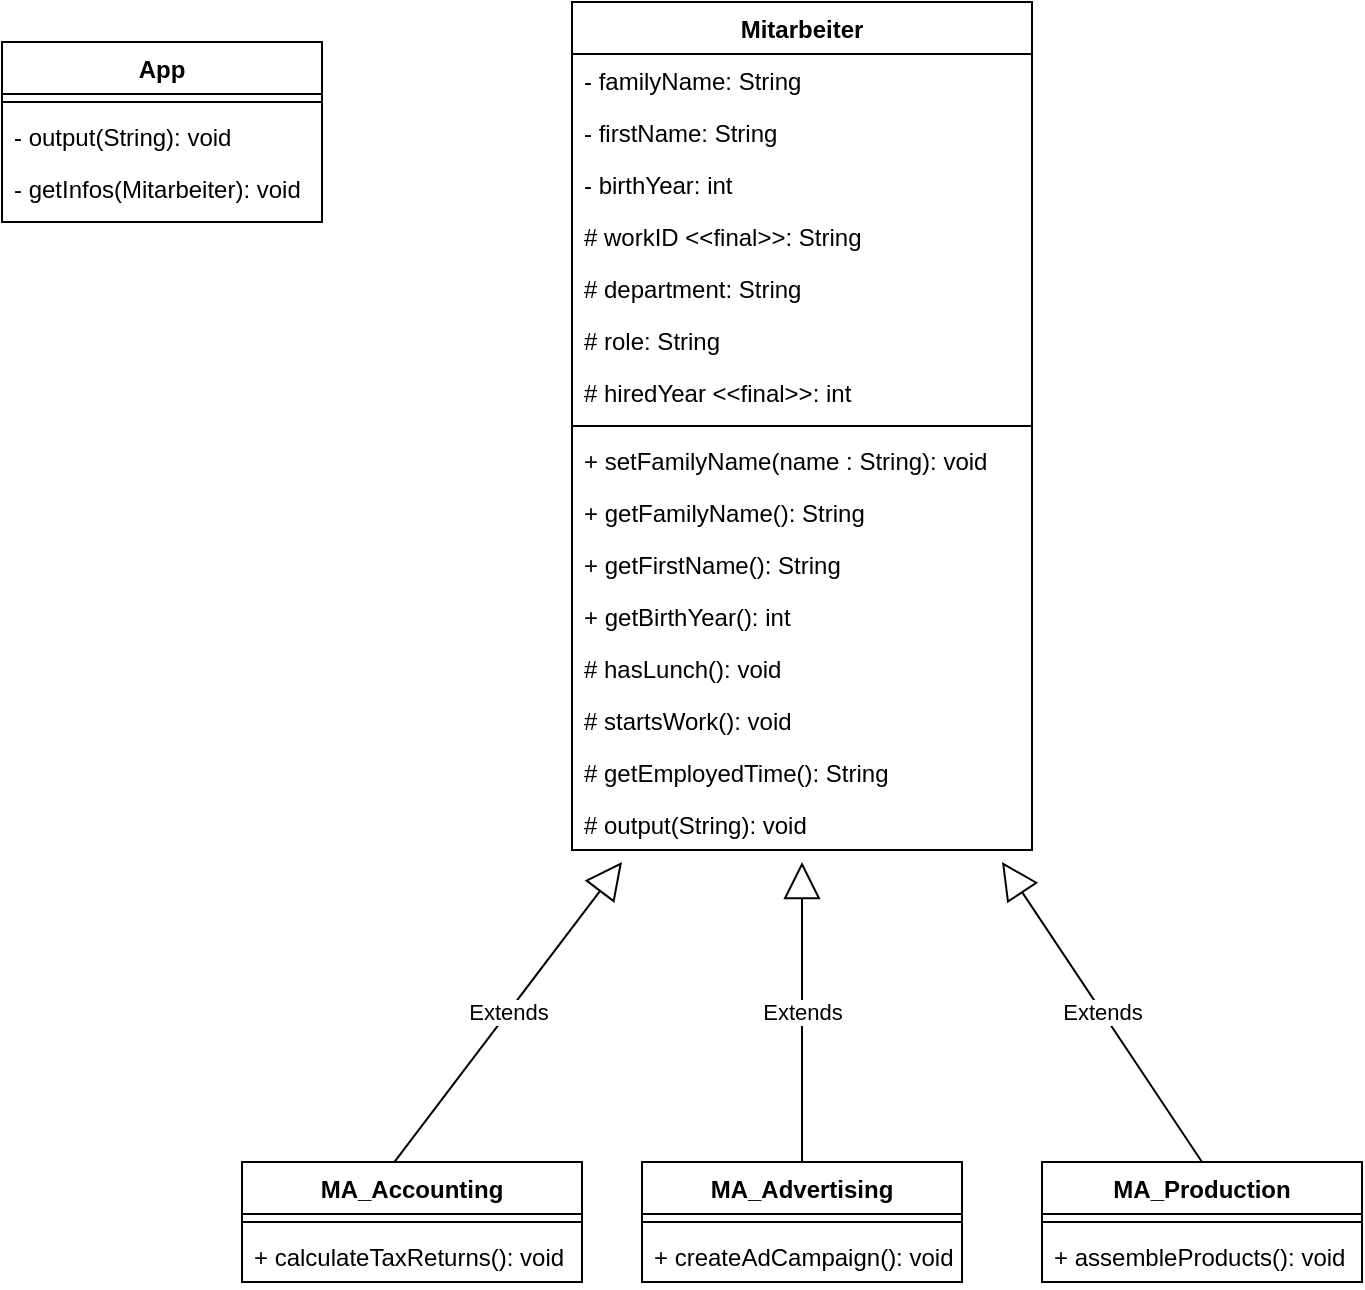 <mxfile pages="1">
    <diagram id="d2ii8HHGaeJqe1fxGpcZ" name="var_1">
        <mxGraphModel dx="383" dy="619" grid="1" gridSize="10" guides="1" tooltips="1" connect="1" arrows="1" fold="1" page="1" pageScale="1" pageWidth="1169" pageHeight="827" math="0" shadow="0">
            <root>
                <mxCell id="0"/>
                <mxCell id="1" parent="0"/>
                <mxCell id="HxzilzkeXnBnJLQ9JSz_-1" value="Mitarbeiter" style="swimlane;fontStyle=1;align=center;verticalAlign=top;childLayout=stackLayout;horizontal=1;startSize=26;horizontalStack=0;resizeParent=1;resizeParentMax=0;resizeLast=0;collapsible=1;marginBottom=0;" parent="1" vertex="1">
                    <mxGeometry x="445" y="20" width="230" height="424" as="geometry"/>
                </mxCell>
                <mxCell id="HxzilzkeXnBnJLQ9JSz_-2" value="- familyName: String" style="text;strokeColor=none;fillColor=none;align=left;verticalAlign=top;spacingLeft=4;spacingRight=4;overflow=hidden;rotatable=0;points=[[0,0.5],[1,0.5]];portConstraint=eastwest;" parent="HxzilzkeXnBnJLQ9JSz_-1" vertex="1">
                    <mxGeometry y="26" width="230" height="26" as="geometry"/>
                </mxCell>
                <mxCell id="HxzilzkeXnBnJLQ9JSz_-6" value="- firstName: String" style="text;strokeColor=none;fillColor=none;align=left;verticalAlign=top;spacingLeft=4;spacingRight=4;overflow=hidden;rotatable=0;points=[[0,0.5],[1,0.5]];portConstraint=eastwest;" parent="HxzilzkeXnBnJLQ9JSz_-1" vertex="1">
                    <mxGeometry y="52" width="230" height="26" as="geometry"/>
                </mxCell>
                <mxCell id="HxzilzkeXnBnJLQ9JSz_-20" value="- birthYear: int" style="text;strokeColor=none;fillColor=none;align=left;verticalAlign=top;spacingLeft=4;spacingRight=4;overflow=hidden;rotatable=0;points=[[0,0.5],[1,0.5]];portConstraint=eastwest;" parent="HxzilzkeXnBnJLQ9JSz_-1" vertex="1">
                    <mxGeometry y="78" width="230" height="26" as="geometry"/>
                </mxCell>
                <mxCell id="HxzilzkeXnBnJLQ9JSz_-22" value="# workID &lt;&lt;final&gt;&gt;: String" style="text;strokeColor=none;fillColor=none;align=left;verticalAlign=top;spacingLeft=4;spacingRight=4;overflow=hidden;rotatable=0;points=[[0,0.5],[1,0.5]];portConstraint=eastwest;" parent="HxzilzkeXnBnJLQ9JSz_-1" vertex="1">
                    <mxGeometry y="104" width="230" height="26" as="geometry"/>
                </mxCell>
                <mxCell id="HxzilzkeXnBnJLQ9JSz_-21" value="# department: String" style="text;strokeColor=none;fillColor=none;align=left;verticalAlign=top;spacingLeft=4;spacingRight=4;overflow=hidden;rotatable=0;points=[[0,0.5],[1,0.5]];portConstraint=eastwest;" parent="HxzilzkeXnBnJLQ9JSz_-1" vertex="1">
                    <mxGeometry y="130" width="230" height="26" as="geometry"/>
                </mxCell>
                <mxCell id="HxzilzkeXnBnJLQ9JSz_-5" value="# role: String" style="text;strokeColor=none;fillColor=none;align=left;verticalAlign=top;spacingLeft=4;spacingRight=4;overflow=hidden;rotatable=0;points=[[0,0.5],[1,0.5]];portConstraint=eastwest;" parent="HxzilzkeXnBnJLQ9JSz_-1" vertex="1">
                    <mxGeometry y="156" width="230" height="26" as="geometry"/>
                </mxCell>
                <mxCell id="2" value="# hiredYear &lt;&lt;final&gt;&gt;: int" style="text;strokeColor=none;fillColor=none;align=left;verticalAlign=top;spacingLeft=4;spacingRight=4;overflow=hidden;rotatable=0;points=[[0,0.5],[1,0.5]];portConstraint=eastwest;" parent="HxzilzkeXnBnJLQ9JSz_-1" vertex="1">
                    <mxGeometry y="182" width="230" height="26" as="geometry"/>
                </mxCell>
                <mxCell id="HxzilzkeXnBnJLQ9JSz_-3" value="" style="line;strokeWidth=1;fillColor=none;align=left;verticalAlign=middle;spacingTop=-1;spacingLeft=3;spacingRight=3;rotatable=0;labelPosition=right;points=[];portConstraint=eastwest;" parent="HxzilzkeXnBnJLQ9JSz_-1" vertex="1">
                    <mxGeometry y="208" width="230" height="8" as="geometry"/>
                </mxCell>
                <mxCell id="HxzilzkeXnBnJLQ9JSz_-4" value="+ setFamilyName(name : String): void" style="text;strokeColor=none;fillColor=none;align=left;verticalAlign=top;spacingLeft=4;spacingRight=4;overflow=hidden;rotatable=0;points=[[0,0.5],[1,0.5]];portConstraint=eastwest;" parent="HxzilzkeXnBnJLQ9JSz_-1" vertex="1">
                    <mxGeometry y="216" width="230" height="26" as="geometry"/>
                </mxCell>
                <mxCell id="HxzilzkeXnBnJLQ9JSz_-33" value="+ getFamilyName(): String" style="text;strokeColor=none;fillColor=none;align=left;verticalAlign=top;spacingLeft=4;spacingRight=4;overflow=hidden;rotatable=0;points=[[0,0.5],[1,0.5]];portConstraint=eastwest;" parent="HxzilzkeXnBnJLQ9JSz_-1" vertex="1">
                    <mxGeometry y="242" width="230" height="26" as="geometry"/>
                </mxCell>
                <mxCell id="HxzilzkeXnBnJLQ9JSz_-37" value="+ getFirstName(): String" style="text;strokeColor=none;fillColor=none;align=left;verticalAlign=top;spacingLeft=4;spacingRight=4;overflow=hidden;rotatable=0;points=[[0,0.5],[1,0.5]];portConstraint=eastwest;" parent="HxzilzkeXnBnJLQ9JSz_-1" vertex="1">
                    <mxGeometry y="268" width="230" height="26" as="geometry"/>
                </mxCell>
                <mxCell id="HxzilzkeXnBnJLQ9JSz_-38" value="+ getBirthYear(): int" style="text;strokeColor=none;fillColor=none;align=left;verticalAlign=top;spacingLeft=4;spacingRight=4;overflow=hidden;rotatable=0;points=[[0,0.5],[1,0.5]];portConstraint=eastwest;" parent="HxzilzkeXnBnJLQ9JSz_-1" vertex="1">
                    <mxGeometry y="294" width="230" height="26" as="geometry"/>
                </mxCell>
                <mxCell id="HxzilzkeXnBnJLQ9JSz_-81" value="# hasLunch(): void" style="text;strokeColor=none;fillColor=none;align=left;verticalAlign=top;spacingLeft=4;spacingRight=4;overflow=hidden;rotatable=0;points=[[0,0.5],[1,0.5]];portConstraint=eastwest;" parent="HxzilzkeXnBnJLQ9JSz_-1" vertex="1">
                    <mxGeometry y="320" width="230" height="26" as="geometry"/>
                </mxCell>
                <mxCell id="HxzilzkeXnBnJLQ9JSz_-82" value="# startsWork(): void" style="text;strokeColor=none;fillColor=none;align=left;verticalAlign=top;spacingLeft=4;spacingRight=4;overflow=hidden;rotatable=0;points=[[0,0.5],[1,0.5]];portConstraint=eastwest;" parent="HxzilzkeXnBnJLQ9JSz_-1" vertex="1">
                    <mxGeometry y="346" width="230" height="26" as="geometry"/>
                </mxCell>
                <mxCell id="3" value="# getEmployedTime(): String" style="text;strokeColor=none;fillColor=none;align=left;verticalAlign=top;spacingLeft=4;spacingRight=4;overflow=hidden;rotatable=0;points=[[0,0.5],[1,0.5]];portConstraint=eastwest;" parent="HxzilzkeXnBnJLQ9JSz_-1" vertex="1">
                    <mxGeometry y="372" width="230" height="26" as="geometry"/>
                </mxCell>
                <mxCell id="9" value="# output(String): void" style="text;strokeColor=none;fillColor=none;align=left;verticalAlign=top;spacingLeft=4;spacingRight=4;overflow=hidden;rotatable=0;points=[[0,0.5],[1,0.5]];portConstraint=eastwest;" parent="HxzilzkeXnBnJLQ9JSz_-1" vertex="1">
                    <mxGeometry y="398" width="230" height="26" as="geometry"/>
                </mxCell>
                <mxCell id="95ybf5Jd7rPmQPyVANxa-5" value="MA_Accounting" style="swimlane;fontStyle=1;align=center;verticalAlign=top;childLayout=stackLayout;horizontal=1;startSize=26;horizontalStack=0;resizeParent=1;resizeParentMax=0;resizeLast=0;collapsible=1;marginBottom=0;" parent="1" vertex="1">
                    <mxGeometry x="280" y="600" width="170" height="60" as="geometry"/>
                </mxCell>
                <mxCell id="95ybf5Jd7rPmQPyVANxa-7" value="" style="line;strokeWidth=1;fillColor=none;align=left;verticalAlign=middle;spacingTop=-1;spacingLeft=3;spacingRight=3;rotatable=0;labelPosition=right;points=[];portConstraint=eastwest;" parent="95ybf5Jd7rPmQPyVANxa-5" vertex="1">
                    <mxGeometry y="26" width="170" height="8" as="geometry"/>
                </mxCell>
                <mxCell id="95ybf5Jd7rPmQPyVANxa-8" value="+ calculateTaxReturns(): void" style="text;strokeColor=none;fillColor=none;align=left;verticalAlign=top;spacingLeft=4;spacingRight=4;overflow=hidden;rotatable=0;points=[[0,0.5],[1,0.5]];portConstraint=eastwest;" parent="95ybf5Jd7rPmQPyVANxa-5" vertex="1">
                    <mxGeometry y="34" width="170" height="26" as="geometry"/>
                </mxCell>
                <mxCell id="95ybf5Jd7rPmQPyVANxa-9" value="MA_Advertising" style="swimlane;fontStyle=1;align=center;verticalAlign=top;childLayout=stackLayout;horizontal=1;startSize=26;horizontalStack=0;resizeParent=1;resizeParentMax=0;resizeLast=0;collapsible=1;marginBottom=0;" parent="1" vertex="1">
                    <mxGeometry x="480" y="600" width="160" height="60" as="geometry"/>
                </mxCell>
                <mxCell id="95ybf5Jd7rPmQPyVANxa-10" value="" style="line;strokeWidth=1;fillColor=none;align=left;verticalAlign=middle;spacingTop=-1;spacingLeft=3;spacingRight=3;rotatable=0;labelPosition=right;points=[];portConstraint=eastwest;" parent="95ybf5Jd7rPmQPyVANxa-9" vertex="1">
                    <mxGeometry y="26" width="160" height="8" as="geometry"/>
                </mxCell>
                <mxCell id="95ybf5Jd7rPmQPyVANxa-11" value="+ createAdCampaign(): void" style="text;strokeColor=none;fillColor=none;align=left;verticalAlign=top;spacingLeft=4;spacingRight=4;overflow=hidden;rotatable=0;points=[[0,0.5],[1,0.5]];portConstraint=eastwest;" parent="95ybf5Jd7rPmQPyVANxa-9" vertex="1">
                    <mxGeometry y="34" width="160" height="26" as="geometry"/>
                </mxCell>
                <mxCell id="95ybf5Jd7rPmQPyVANxa-12" value="MA_Production" style="swimlane;fontStyle=1;align=center;verticalAlign=top;childLayout=stackLayout;horizontal=1;startSize=26;horizontalStack=0;resizeParent=1;resizeParentMax=0;resizeLast=0;collapsible=1;marginBottom=0;" parent="1" vertex="1">
                    <mxGeometry x="680" y="600" width="160" height="60" as="geometry"/>
                </mxCell>
                <mxCell id="95ybf5Jd7rPmQPyVANxa-13" value="" style="line;strokeWidth=1;fillColor=none;align=left;verticalAlign=middle;spacingTop=-1;spacingLeft=3;spacingRight=3;rotatable=0;labelPosition=right;points=[];portConstraint=eastwest;" parent="95ybf5Jd7rPmQPyVANxa-12" vertex="1">
                    <mxGeometry y="26" width="160" height="8" as="geometry"/>
                </mxCell>
                <mxCell id="95ybf5Jd7rPmQPyVANxa-14" value="+ assembleProducts(): void&#10;" style="text;strokeColor=none;fillColor=none;align=left;verticalAlign=top;spacingLeft=4;spacingRight=4;overflow=hidden;rotatable=0;points=[[0,0.5],[1,0.5]];portConstraint=eastwest;" parent="95ybf5Jd7rPmQPyVANxa-12" vertex="1">
                    <mxGeometry y="34" width="160" height="26" as="geometry"/>
                </mxCell>
                <mxCell id="95ybf5Jd7rPmQPyVANxa-15" value="Extends" style="endArrow=block;endSize=16;endFill=0;html=1;exitX=0.448;exitY=0.001;exitDx=0;exitDy=0;exitPerimeter=0;" parent="1" source="95ybf5Jd7rPmQPyVANxa-5" edge="1">
                    <mxGeometry width="160" relative="1" as="geometry">
                        <mxPoint x="350" y="600" as="sourcePoint"/>
                        <mxPoint x="470" y="450" as="targetPoint"/>
                    </mxGeometry>
                </mxCell>
                <mxCell id="95ybf5Jd7rPmQPyVANxa-16" value="Extends" style="endArrow=block;endSize=16;endFill=0;html=1;exitX=0.5;exitY=0;exitDx=0;exitDy=0;" parent="1" source="95ybf5Jd7rPmQPyVANxa-12" edge="1">
                    <mxGeometry width="160" relative="1" as="geometry">
                        <mxPoint x="329.5" y="735.5" as="sourcePoint"/>
                        <mxPoint x="660" y="450" as="targetPoint"/>
                    </mxGeometry>
                </mxCell>
                <mxCell id="95ybf5Jd7rPmQPyVANxa-18" value="Extends" style="endArrow=block;endSize=16;endFill=0;html=1;exitX=0.5;exitY=0;exitDx=0;exitDy=0;" parent="1" source="95ybf5Jd7rPmQPyVANxa-9" edge="1">
                    <mxGeometry width="160" relative="1" as="geometry">
                        <mxPoint x="280" y="690" as="sourcePoint"/>
                        <mxPoint x="560" y="450" as="targetPoint"/>
                    </mxGeometry>
                </mxCell>
                <mxCell id="4" value="App" style="swimlane;fontStyle=1;align=center;verticalAlign=top;childLayout=stackLayout;horizontal=1;startSize=26;horizontalStack=0;resizeParent=1;resizeParentMax=0;resizeLast=0;collapsible=1;marginBottom=0;" parent="1" vertex="1">
                    <mxGeometry x="160" y="40" width="160" height="90" as="geometry"/>
                </mxCell>
                <mxCell id="6" value="" style="line;strokeWidth=1;fillColor=none;align=left;verticalAlign=middle;spacingTop=-1;spacingLeft=3;spacingRight=3;rotatable=0;labelPosition=right;points=[];portConstraint=eastwest;strokeColor=inherit;" parent="4" vertex="1">
                    <mxGeometry y="26" width="160" height="8" as="geometry"/>
                </mxCell>
                <mxCell id="7" value="- output(String): void" style="text;strokeColor=none;fillColor=none;align=left;verticalAlign=top;spacingLeft=4;spacingRight=4;overflow=hidden;rotatable=0;points=[[0,0.5],[1,0.5]];portConstraint=eastwest;" parent="4" vertex="1">
                    <mxGeometry y="34" width="160" height="26" as="geometry"/>
                </mxCell>
                <mxCell id="8" value="- getInfos(Mitarbeiter): void" style="text;strokeColor=none;fillColor=none;align=left;verticalAlign=top;spacingLeft=4;spacingRight=4;overflow=hidden;rotatable=0;points=[[0,0.5],[1,0.5]];portConstraint=eastwest;" parent="4" vertex="1">
                    <mxGeometry y="60" width="160" height="30" as="geometry"/>
                </mxCell>
            </root>
        </mxGraphModel>
    </diagram>
    <diagram name="var_2" id="SBm1nnpKEaI4cgmXUNG1">
        <mxGraphModel dx="530" dy="619" grid="1" gridSize="10" guides="1" tooltips="1" connect="1" arrows="1" fold="1" page="1" pageScale="1" pageWidth="1169" pageHeight="827" math="0" shadow="0">
            <root>
                <mxCell id="4bDgcFtXZ_J_4pV69vJN-0"/>
                <mxCell id="4bDgcFtXZ_J_4pV69vJN-1" parent="4bDgcFtXZ_J_4pV69vJN-0"/>
                <mxCell id="4bDgcFtXZ_J_4pV69vJN-2" value="Mitarbeiter" style="swimlane;fontStyle=1;align=center;verticalAlign=top;childLayout=stackLayout;horizontal=1;startSize=26;horizontalStack=0;resizeParent=1;resizeParentMax=0;resizeLast=0;collapsible=1;marginBottom=0;" parent="4bDgcFtXZ_J_4pV69vJN-1" vertex="1">
                    <mxGeometry x="485" y="340" width="230" height="242" as="geometry"/>
                </mxCell>
                <mxCell id="4bDgcFtXZ_J_4pV69vJN-6" value="# workID: String" style="text;strokeColor=none;fillColor=none;align=left;verticalAlign=top;spacingLeft=4;spacingRight=4;overflow=hidden;rotatable=0;points=[[0,0.5],[1,0.5]];portConstraint=eastwest;" parent="4bDgcFtXZ_J_4pV69vJN-2" vertex="1">
                    <mxGeometry y="26" width="230" height="26" as="geometry"/>
                </mxCell>
                <mxCell id="4bDgcFtXZ_J_4pV69vJN-7" value="# department: String" style="text;strokeColor=none;fillColor=none;align=left;verticalAlign=top;spacingLeft=4;spacingRight=4;overflow=hidden;rotatable=0;points=[[0,0.5],[1,0.5]];portConstraint=eastwest;" parent="4bDgcFtXZ_J_4pV69vJN-2" vertex="1">
                    <mxGeometry y="52" width="230" height="26" as="geometry"/>
                </mxCell>
                <mxCell id="4bDgcFtXZ_J_4pV69vJN-8" value="# role: String" style="text;strokeColor=none;fillColor=none;align=left;verticalAlign=top;spacingLeft=4;spacingRight=4;overflow=hidden;rotatable=0;points=[[0,0.5],[1,0.5]];portConstraint=eastwest;" parent="4bDgcFtXZ_J_4pV69vJN-2" vertex="1">
                    <mxGeometry y="78" width="230" height="26" as="geometry"/>
                </mxCell>
                <mxCell id="4bDgcFtXZ_J_4pV69vJN-9" value="# hiredYear: int" style="text;strokeColor=none;fillColor=none;align=left;verticalAlign=top;spacingLeft=4;spacingRight=4;overflow=hidden;rotatable=0;points=[[0,0.5],[1,0.5]];portConstraint=eastwest;" parent="4bDgcFtXZ_J_4pV69vJN-2" vertex="1">
                    <mxGeometry y="104" width="230" height="26" as="geometry"/>
                </mxCell>
                <mxCell id="4bDgcFtXZ_J_4pV69vJN-10" value="" style="line;strokeWidth=1;fillColor=none;align=left;verticalAlign=middle;spacingTop=-1;spacingLeft=3;spacingRight=3;rotatable=0;labelPosition=right;points=[];portConstraint=eastwest;" parent="4bDgcFtXZ_J_4pV69vJN-2" vertex="1">
                    <mxGeometry y="130" width="230" height="8" as="geometry"/>
                </mxCell>
                <mxCell id="4bDgcFtXZ_J_4pV69vJN-15" value="# hasLunch(): String" style="text;strokeColor=none;fillColor=none;align=left;verticalAlign=top;spacingLeft=4;spacingRight=4;overflow=hidden;rotatable=0;points=[[0,0.5],[1,0.5]];portConstraint=eastwest;" parent="4bDgcFtXZ_J_4pV69vJN-2" vertex="1">
                    <mxGeometry y="138" width="230" height="26" as="geometry"/>
                </mxCell>
                <mxCell id="4bDgcFtXZ_J_4pV69vJN-16" value="# startsWork(): String" style="text;strokeColor=none;fillColor=none;align=left;verticalAlign=top;spacingLeft=4;spacingRight=4;overflow=hidden;rotatable=0;points=[[0,0.5],[1,0.5]];portConstraint=eastwest;" parent="4bDgcFtXZ_J_4pV69vJN-2" vertex="1">
                    <mxGeometry y="164" width="230" height="26" as="geometry"/>
                </mxCell>
                <mxCell id="4bDgcFtXZ_J_4pV69vJN-17" value="# getEmployedTime(): String" style="text;strokeColor=none;fillColor=none;align=left;verticalAlign=top;spacingLeft=4;spacingRight=4;overflow=hidden;rotatable=0;points=[[0,0.5],[1,0.5]];portConstraint=eastwest;" parent="4bDgcFtXZ_J_4pV69vJN-2" vertex="1">
                    <mxGeometry y="190" width="230" height="26" as="geometry"/>
                </mxCell>
                <mxCell id="t7FV4wJpKu1JtyC0Bjaz-1" value="# doYourJob(): String" style="text;strokeColor=none;fillColor=none;align=left;verticalAlign=top;spacingLeft=4;spacingRight=4;overflow=hidden;rotatable=0;points=[[0,0.5],[1,0.5]];portConstraint=eastwest;" parent="4bDgcFtXZ_J_4pV69vJN-2" vertex="1">
                    <mxGeometry y="216" width="230" height="26" as="geometry"/>
                </mxCell>
                <mxCell id="4bDgcFtXZ_J_4pV69vJN-19" value="MA_Accounting" style="swimlane;fontStyle=1;align=center;verticalAlign=top;childLayout=stackLayout;horizontal=1;startSize=26;horizontalStack=0;resizeParent=1;resizeParentMax=0;resizeLast=0;collapsible=1;marginBottom=0;" parent="4bDgcFtXZ_J_4pV69vJN-1" vertex="1">
                    <mxGeometry x="320" y="640" width="170" height="60" as="geometry"/>
                </mxCell>
                <mxCell id="4bDgcFtXZ_J_4pV69vJN-20" value="" style="line;strokeWidth=1;fillColor=none;align=left;verticalAlign=middle;spacingTop=-1;spacingLeft=3;spacingRight=3;rotatable=0;labelPosition=right;points=[];portConstraint=eastwest;" parent="4bDgcFtXZ_J_4pV69vJN-19" vertex="1">
                    <mxGeometry y="26" width="170" height="8" as="geometry"/>
                </mxCell>
                <mxCell id="4bDgcFtXZ_J_4pV69vJN-21" value="# doYourJob(): String" style="text;strokeColor=none;fillColor=none;align=left;verticalAlign=top;spacingLeft=4;spacingRight=4;overflow=hidden;rotatable=0;points=[[0,0.5],[1,0.5]];portConstraint=eastwest;" parent="4bDgcFtXZ_J_4pV69vJN-19" vertex="1">
                    <mxGeometry y="34" width="170" height="26" as="geometry"/>
                </mxCell>
                <mxCell id="4bDgcFtXZ_J_4pV69vJN-22" value="MA_Advertising" style="swimlane;fontStyle=1;align=center;verticalAlign=top;childLayout=stackLayout;horizontal=1;startSize=26;horizontalStack=0;resizeParent=1;resizeParentMax=0;resizeLast=0;collapsible=1;marginBottom=0;" parent="4bDgcFtXZ_J_4pV69vJN-1" vertex="1">
                    <mxGeometry x="520" y="640" width="160" height="60" as="geometry"/>
                </mxCell>
                <mxCell id="4bDgcFtXZ_J_4pV69vJN-23" value="" style="line;strokeWidth=1;fillColor=none;align=left;verticalAlign=middle;spacingTop=-1;spacingLeft=3;spacingRight=3;rotatable=0;labelPosition=right;points=[];portConstraint=eastwest;" parent="4bDgcFtXZ_J_4pV69vJN-22" vertex="1">
                    <mxGeometry y="26" width="160" height="8" as="geometry"/>
                </mxCell>
                <mxCell id="4bDgcFtXZ_J_4pV69vJN-24" value="# doYourJob(): String" style="text;strokeColor=none;fillColor=none;align=left;verticalAlign=top;spacingLeft=4;spacingRight=4;overflow=hidden;rotatable=0;points=[[0,0.5],[1,0.5]];portConstraint=eastwest;" parent="4bDgcFtXZ_J_4pV69vJN-22" vertex="1">
                    <mxGeometry y="34" width="160" height="26" as="geometry"/>
                </mxCell>
                <mxCell id="4bDgcFtXZ_J_4pV69vJN-25" value="MA_Production" style="swimlane;fontStyle=1;align=center;verticalAlign=top;childLayout=stackLayout;horizontal=1;startSize=26;horizontalStack=0;resizeParent=1;resizeParentMax=0;resizeLast=0;collapsible=1;marginBottom=0;" parent="4bDgcFtXZ_J_4pV69vJN-1" vertex="1">
                    <mxGeometry x="710" y="640" width="160" height="60" as="geometry"/>
                </mxCell>
                <mxCell id="4bDgcFtXZ_J_4pV69vJN-26" value="" style="line;strokeWidth=1;fillColor=none;align=left;verticalAlign=middle;spacingTop=-1;spacingLeft=3;spacingRight=3;rotatable=0;labelPosition=right;points=[];portConstraint=eastwest;" parent="4bDgcFtXZ_J_4pV69vJN-25" vertex="1">
                    <mxGeometry y="26" width="160" height="8" as="geometry"/>
                </mxCell>
                <mxCell id="4bDgcFtXZ_J_4pV69vJN-27" value="# doYourJob(): String" style="text;strokeColor=none;fillColor=none;align=left;verticalAlign=top;spacingLeft=4;spacingRight=4;overflow=hidden;rotatable=0;points=[[0,0.5],[1,0.5]];portConstraint=eastwest;" parent="4bDgcFtXZ_J_4pV69vJN-25" vertex="1">
                    <mxGeometry y="34" width="160" height="26" as="geometry"/>
                </mxCell>
                <mxCell id="4bDgcFtXZ_J_4pV69vJN-28" value="Extends" style="endArrow=block;endSize=16;endFill=0;html=1;exitX=0.448;exitY=0.001;exitDx=0;exitDy=0;exitPerimeter=0;entryX=-0.015;entryY=1.116;entryDx=0;entryDy=0;entryPerimeter=0;" parent="4bDgcFtXZ_J_4pV69vJN-1" source="4bDgcFtXZ_J_4pV69vJN-19" target="t7FV4wJpKu1JtyC0Bjaz-1" edge="1">
                    <mxGeometry width="160" relative="1" as="geometry">
                        <mxPoint x="390" y="710" as="sourcePoint"/>
                        <mxPoint x="510" y="560" as="targetPoint"/>
                    </mxGeometry>
                </mxCell>
                <mxCell id="4bDgcFtXZ_J_4pV69vJN-29" value="Extends" style="endArrow=block;endSize=16;endFill=0;html=1;exitX=0.5;exitY=0;exitDx=0;exitDy=0;entryX=1.01;entryY=1.18;entryDx=0;entryDy=0;entryPerimeter=0;" parent="4bDgcFtXZ_J_4pV69vJN-1" source="4bDgcFtXZ_J_4pV69vJN-25" target="t7FV4wJpKu1JtyC0Bjaz-1" edge="1">
                    <mxGeometry width="160" relative="1" as="geometry">
                        <mxPoint x="369.5" y="845.5" as="sourcePoint"/>
                        <mxPoint x="820" y="560" as="targetPoint"/>
                    </mxGeometry>
                </mxCell>
                <mxCell id="4bDgcFtXZ_J_4pV69vJN-30" value="Extends" style="endArrow=block;endSize=16;endFill=0;html=1;exitX=0.5;exitY=0;exitDx=0;exitDy=0;" parent="4bDgcFtXZ_J_4pV69vJN-1" source="4bDgcFtXZ_J_4pV69vJN-22" edge="1">
                    <mxGeometry x="0.003" width="160" relative="1" as="geometry">
                        <mxPoint x="320" y="800" as="sourcePoint"/>
                        <mxPoint x="600" y="590" as="targetPoint"/>
                        <mxPoint as="offset"/>
                    </mxGeometry>
                </mxCell>
                <mxCell id="4bDgcFtXZ_J_4pV69vJN-31" value="App" style="swimlane;fontStyle=1;align=center;verticalAlign=top;childLayout=stackLayout;horizontal=1;startSize=26;horizontalStack=0;resizeParent=1;resizeParentMax=0;resizeLast=0;collapsible=1;marginBottom=0;" parent="4bDgcFtXZ_J_4pV69vJN-1" vertex="1">
                    <mxGeometry x="520" y="737" width="160" height="90" as="geometry"/>
                </mxCell>
                <mxCell id="4bDgcFtXZ_J_4pV69vJN-32" value="" style="line;strokeWidth=1;fillColor=none;align=left;verticalAlign=middle;spacingTop=-1;spacingLeft=3;spacingRight=3;rotatable=0;labelPosition=right;points=[];portConstraint=eastwest;strokeColor=inherit;" parent="4bDgcFtXZ_J_4pV69vJN-31" vertex="1">
                    <mxGeometry y="26" width="160" height="8" as="geometry"/>
                </mxCell>
                <mxCell id="4bDgcFtXZ_J_4pV69vJN-33" value="- output(String): void" style="text;strokeColor=none;fillColor=none;align=left;verticalAlign=top;spacingLeft=4;spacingRight=4;overflow=hidden;rotatable=0;points=[[0,0.5],[1,0.5]];portConstraint=eastwest;" parent="4bDgcFtXZ_J_4pV69vJN-31" vertex="1">
                    <mxGeometry y="34" width="160" height="26" as="geometry"/>
                </mxCell>
                <mxCell id="4bDgcFtXZ_J_4pV69vJN-34" value="- getInfos(Mitarbeiter): void" style="text;strokeColor=none;fillColor=none;align=left;verticalAlign=top;spacingLeft=4;spacingRight=4;overflow=hidden;rotatable=0;points=[[0,0.5],[1,0.5]];portConstraint=eastwest;" parent="4bDgcFtXZ_J_4pV69vJN-31" vertex="1">
                    <mxGeometry y="60" width="160" height="30" as="geometry"/>
                </mxCell>
                <mxCell id="JXeGcWgigXJSRNPDjfdU-0" value="Person" style="swimlane;fontStyle=1;align=center;verticalAlign=top;childLayout=stackLayout;horizontal=1;startSize=26;horizontalStack=0;resizeParent=1;resizeParentMax=0;resizeLast=0;collapsible=1;marginBottom=0;" parent="4bDgcFtXZ_J_4pV69vJN-1" vertex="1">
                    <mxGeometry x="485" y="60" width="230" height="216" as="geometry"/>
                </mxCell>
                <mxCell id="JXeGcWgigXJSRNPDjfdU-1" value="- familyName: String" style="text;strokeColor=none;fillColor=none;align=left;verticalAlign=top;spacingLeft=4;spacingRight=4;overflow=hidden;rotatable=0;points=[[0,0.5],[1,0.5]];portConstraint=eastwest;" parent="JXeGcWgigXJSRNPDjfdU-0" vertex="1">
                    <mxGeometry y="26" width="230" height="26" as="geometry"/>
                </mxCell>
                <mxCell id="JXeGcWgigXJSRNPDjfdU-2" value="- firstName: String" style="text;strokeColor=none;fillColor=none;align=left;verticalAlign=top;spacingLeft=4;spacingRight=4;overflow=hidden;rotatable=0;points=[[0,0.5],[1,0.5]];portConstraint=eastwest;" parent="JXeGcWgigXJSRNPDjfdU-0" vertex="1">
                    <mxGeometry y="52" width="230" height="26" as="geometry"/>
                </mxCell>
                <mxCell id="JXeGcWgigXJSRNPDjfdU-3" value="- birthYear: int" style="text;strokeColor=none;fillColor=none;align=left;verticalAlign=top;spacingLeft=4;spacingRight=4;overflow=hidden;rotatable=0;points=[[0,0.5],[1,0.5]];portConstraint=eastwest;" parent="JXeGcWgigXJSRNPDjfdU-0" vertex="1">
                    <mxGeometry y="78" width="230" height="26" as="geometry"/>
                </mxCell>
                <mxCell id="JXeGcWgigXJSRNPDjfdU-8" value="" style="line;strokeWidth=1;fillColor=none;align=left;verticalAlign=middle;spacingTop=-1;spacingLeft=3;spacingRight=3;rotatable=0;labelPosition=right;points=[];portConstraint=eastwest;" parent="JXeGcWgigXJSRNPDjfdU-0" vertex="1">
                    <mxGeometry y="104" width="230" height="8" as="geometry"/>
                </mxCell>
                <mxCell id="JXeGcWgigXJSRNPDjfdU-9" value="+ setFamilyName(name : String): void" style="text;strokeColor=none;fillColor=none;align=left;verticalAlign=top;spacingLeft=4;spacingRight=4;overflow=hidden;rotatable=0;points=[[0,0.5],[1,0.5]];portConstraint=eastwest;" parent="JXeGcWgigXJSRNPDjfdU-0" vertex="1">
                    <mxGeometry y="112" width="230" height="26" as="geometry"/>
                </mxCell>
                <mxCell id="JXeGcWgigXJSRNPDjfdU-10" value="+ getFamilyName(): String" style="text;strokeColor=none;fillColor=none;align=left;verticalAlign=top;spacingLeft=4;spacingRight=4;overflow=hidden;rotatable=0;points=[[0,0.5],[1,0.5]];portConstraint=eastwest;" parent="JXeGcWgigXJSRNPDjfdU-0" vertex="1">
                    <mxGeometry y="138" width="230" height="26" as="geometry"/>
                </mxCell>
                <mxCell id="JXeGcWgigXJSRNPDjfdU-11" value="+ getFirstName(): String" style="text;strokeColor=none;fillColor=none;align=left;verticalAlign=top;spacingLeft=4;spacingRight=4;overflow=hidden;rotatable=0;points=[[0,0.5],[1,0.5]];portConstraint=eastwest;" parent="JXeGcWgigXJSRNPDjfdU-0" vertex="1">
                    <mxGeometry y="164" width="230" height="26" as="geometry"/>
                </mxCell>
                <mxCell id="JXeGcWgigXJSRNPDjfdU-12" value="+ getBirthYear(): int" style="text;strokeColor=none;fillColor=none;align=left;verticalAlign=top;spacingLeft=4;spacingRight=4;overflow=hidden;rotatable=0;points=[[0,0.5],[1,0.5]];portConstraint=eastwest;" parent="JXeGcWgigXJSRNPDjfdU-0" vertex="1">
                    <mxGeometry y="190" width="230" height="26" as="geometry"/>
                </mxCell>
                <mxCell id="JXeGcWgigXJSRNPDjfdU-17" value="Extends" style="endArrow=block;endSize=16;endFill=0;html=1;exitX=0.5;exitY=0;exitDx=0;exitDy=0;" parent="4bDgcFtXZ_J_4pV69vJN-1" source="4bDgcFtXZ_J_4pV69vJN-2" target="JXeGcWgigXJSRNPDjfdU-12" edge="1">
                    <mxGeometry x="0.003" width="160" relative="1" as="geometry">
                        <mxPoint x="830" y="324" as="sourcePoint"/>
                        <mxPoint x="830" y="240" as="targetPoint"/>
                        <mxPoint as="offset"/>
                    </mxGeometry>
                </mxCell>
                <mxCell id="BRuZHRrfaAWjbls_x6ng-0" value="Use" style="endArrow=open;endSize=12;dashed=1;html=1;exitX=-0.022;exitY=0.827;exitDx=0;exitDy=0;exitPerimeter=0;entryX=0.465;entryY=1;entryDx=0;entryDy=0;entryPerimeter=0;" edge="1" parent="4bDgcFtXZ_J_4pV69vJN-1" source="4bDgcFtXZ_J_4pV69vJN-33" target="4bDgcFtXZ_J_4pV69vJN-21">
                    <mxGeometry width="160" relative="1" as="geometry">
                        <mxPoint x="430" y="570" as="sourcePoint"/>
                        <mxPoint x="590" y="570" as="targetPoint"/>
                    </mxGeometry>
                </mxCell>
                <mxCell id="BRuZHRrfaAWjbls_x6ng-1" value="Use" style="endArrow=open;endSize=12;dashed=1;html=1;exitX=0.5;exitY=0;exitDx=0;exitDy=0;entryX=0.51;entryY=1.097;entryDx=0;entryDy=0;entryPerimeter=0;" edge="1" parent="4bDgcFtXZ_J_4pV69vJN-1" source="4bDgcFtXZ_J_4pV69vJN-31" target="4bDgcFtXZ_J_4pV69vJN-24">
                    <mxGeometry width="160" relative="1" as="geometry">
                        <mxPoint x="526.48" y="802.502" as="sourcePoint"/>
                        <mxPoint x="409.05" y="710" as="targetPoint"/>
                    </mxGeometry>
                </mxCell>
                <mxCell id="BRuZHRrfaAWjbls_x6ng-2" value="Use" style="endArrow=open;endSize=12;dashed=1;html=1;exitX=1;exitY=0.5;exitDx=0;exitDy=0;entryX=0.494;entryY=1.064;entryDx=0;entryDy=0;entryPerimeter=0;" edge="1" parent="4bDgcFtXZ_J_4pV69vJN-1" source="4bDgcFtXZ_J_4pV69vJN-33" target="4bDgcFtXZ_J_4pV69vJN-27">
                    <mxGeometry width="160" relative="1" as="geometry">
                        <mxPoint x="536.48" y="812.502" as="sourcePoint"/>
                        <mxPoint x="419.05" y="720" as="targetPoint"/>
                    </mxGeometry>
                </mxCell>
                <mxCell id="BRuZHRrfaAWjbls_x6ng-3" value="Use" style="endArrow=open;endSize=12;dashed=1;html=1;exitX=0;exitY=0;exitDx=0;exitDy=0;entryX=0.097;entryY=1.02;entryDx=0;entryDy=0;entryPerimeter=0;" edge="1" parent="4bDgcFtXZ_J_4pV69vJN-1" source="4bDgcFtXZ_J_4pV69vJN-31" target="t7FV4wJpKu1JtyC0Bjaz-1">
                    <mxGeometry width="160" relative="1" as="geometry">
                        <mxPoint x="546.48" y="822.502" as="sourcePoint"/>
                        <mxPoint x="429.05" y="730" as="targetPoint"/>
                    </mxGeometry>
                </mxCell>
            </root>
        </mxGraphModel>
    </diagram>
</mxfile>